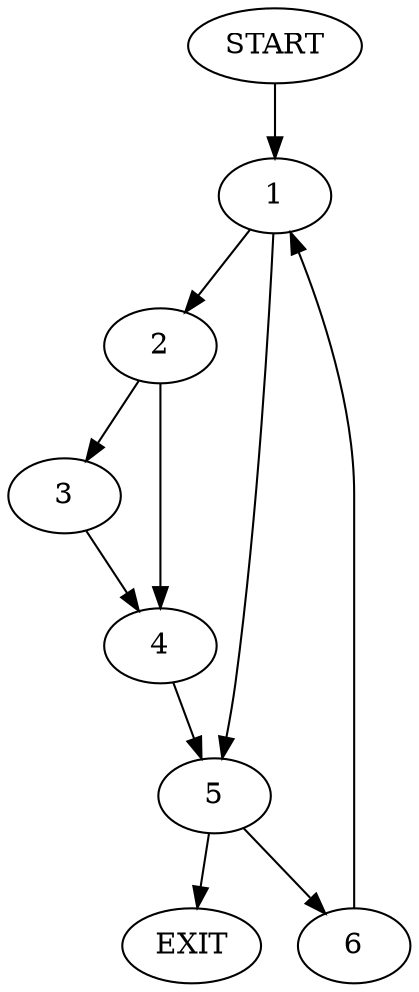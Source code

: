 digraph { 
0 [label="START"];
1;
2;
3;
4;
5;
6;
7[label="EXIT"];
0 -> 1;
1 -> 2;
1 -> 5;
2 -> 4;
2 -> 3;
3 -> 4;
4 -> 5;
5 -> 6;
5 -> 7;
6 -> 1;
}